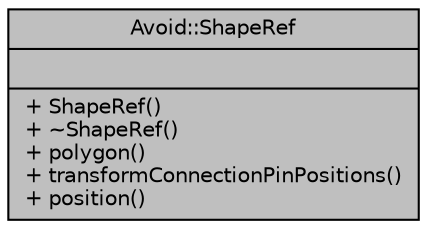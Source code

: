 digraph "Avoid::ShapeRef"
{
  edge [fontname="Helvetica",fontsize="10",labelfontname="Helvetica",labelfontsize="10"];
  node [fontname="Helvetica",fontsize="10",shape=record];
  Node1 [label="{Avoid::ShapeRef\n||+ ShapeRef()\l+ ~ShapeRef()\l+ polygon()\l+ transformConnectionPinPositions()\l+ position()\l}",height=0.2,width=0.4,color="black", fillcolor="grey75", style="filled" fontcolor="black"];
}
